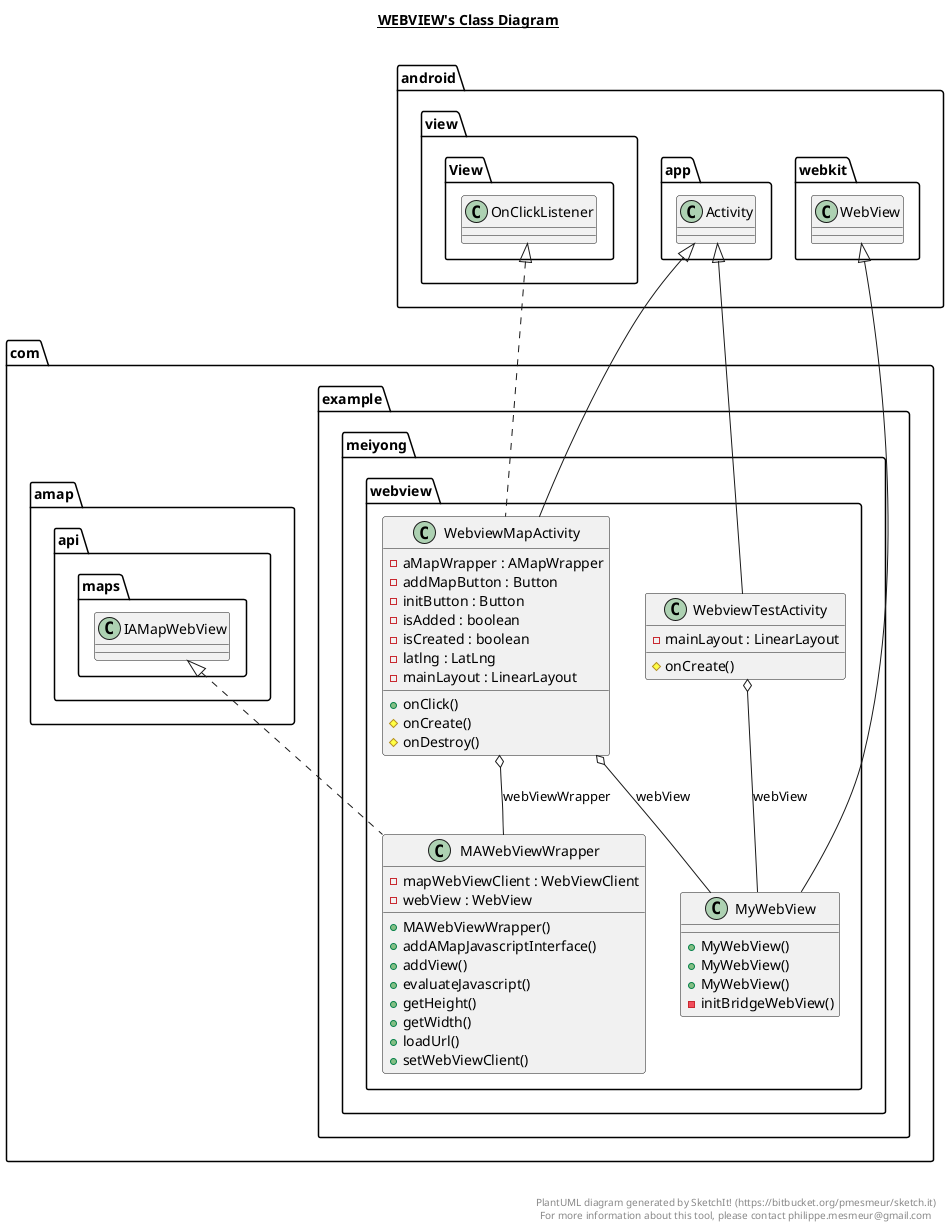 @startuml

title __WEBVIEW's Class Diagram__\n

  namespace com.example.meiyong {
    namespace webview {
      class com.example.meiyong.webview.MAWebViewWrapper {
          - mapWebViewClient : WebViewClient
          - webView : WebView
          + MAWebViewWrapper()
          + addAMapJavascriptInterface()
          + addView()
          + evaluateJavascript()
          + getHeight()
          + getWidth()
          + loadUrl()
          + setWebViewClient()
      }
    }
  }
  

  namespace com.example.meiyong {
    namespace webview {
      class com.example.meiyong.webview.MyWebView {
          + MyWebView()
          + MyWebView()
          + MyWebView()
          - initBridgeWebView()
      }
    }
  }
  

  namespace com.example.meiyong {
    namespace webview {
      class com.example.meiyong.webview.WebviewMapActivity {
          - aMapWrapper : AMapWrapper
          - addMapButton : Button
          - initButton : Button
          - isAdded : boolean
          - isCreated : boolean
          - latlng : LatLng
          - mainLayout : LinearLayout
          + onClick()
          # onCreate()
          # onDestroy()
      }
    }
  }
  

  namespace com.example.meiyong {
    namespace webview {
      class com.example.meiyong.webview.WebviewTestActivity {
          - mainLayout : LinearLayout
          # onCreate()
      }
    }
  }
  

  com.example.meiyong.webview.MAWebViewWrapper .up.|> com.amap.api.maps.IAMapWebView
  com.example.meiyong.webview.MyWebView -up-|> android.webkit.WebView
  com.example.meiyong.webview.WebviewMapActivity .up.|> android.view.View.OnClickListener
  com.example.meiyong.webview.WebviewMapActivity -up-|> android.app.Activity
  com.example.meiyong.webview.WebviewMapActivity o-- com.example.meiyong.webview.MyWebView : webView
  com.example.meiyong.webview.WebviewMapActivity o-- com.example.meiyong.webview.MAWebViewWrapper : webViewWrapper
  com.example.meiyong.webview.WebviewTestActivity -up-|> android.app.Activity
  com.example.meiyong.webview.WebviewTestActivity o-- com.example.meiyong.webview.MyWebView : webView


right footer


PlantUML diagram generated by SketchIt! (https://bitbucket.org/pmesmeur/sketch.it)
For more information about this tool, please contact philippe.mesmeur@gmail.com
endfooter

@enduml
